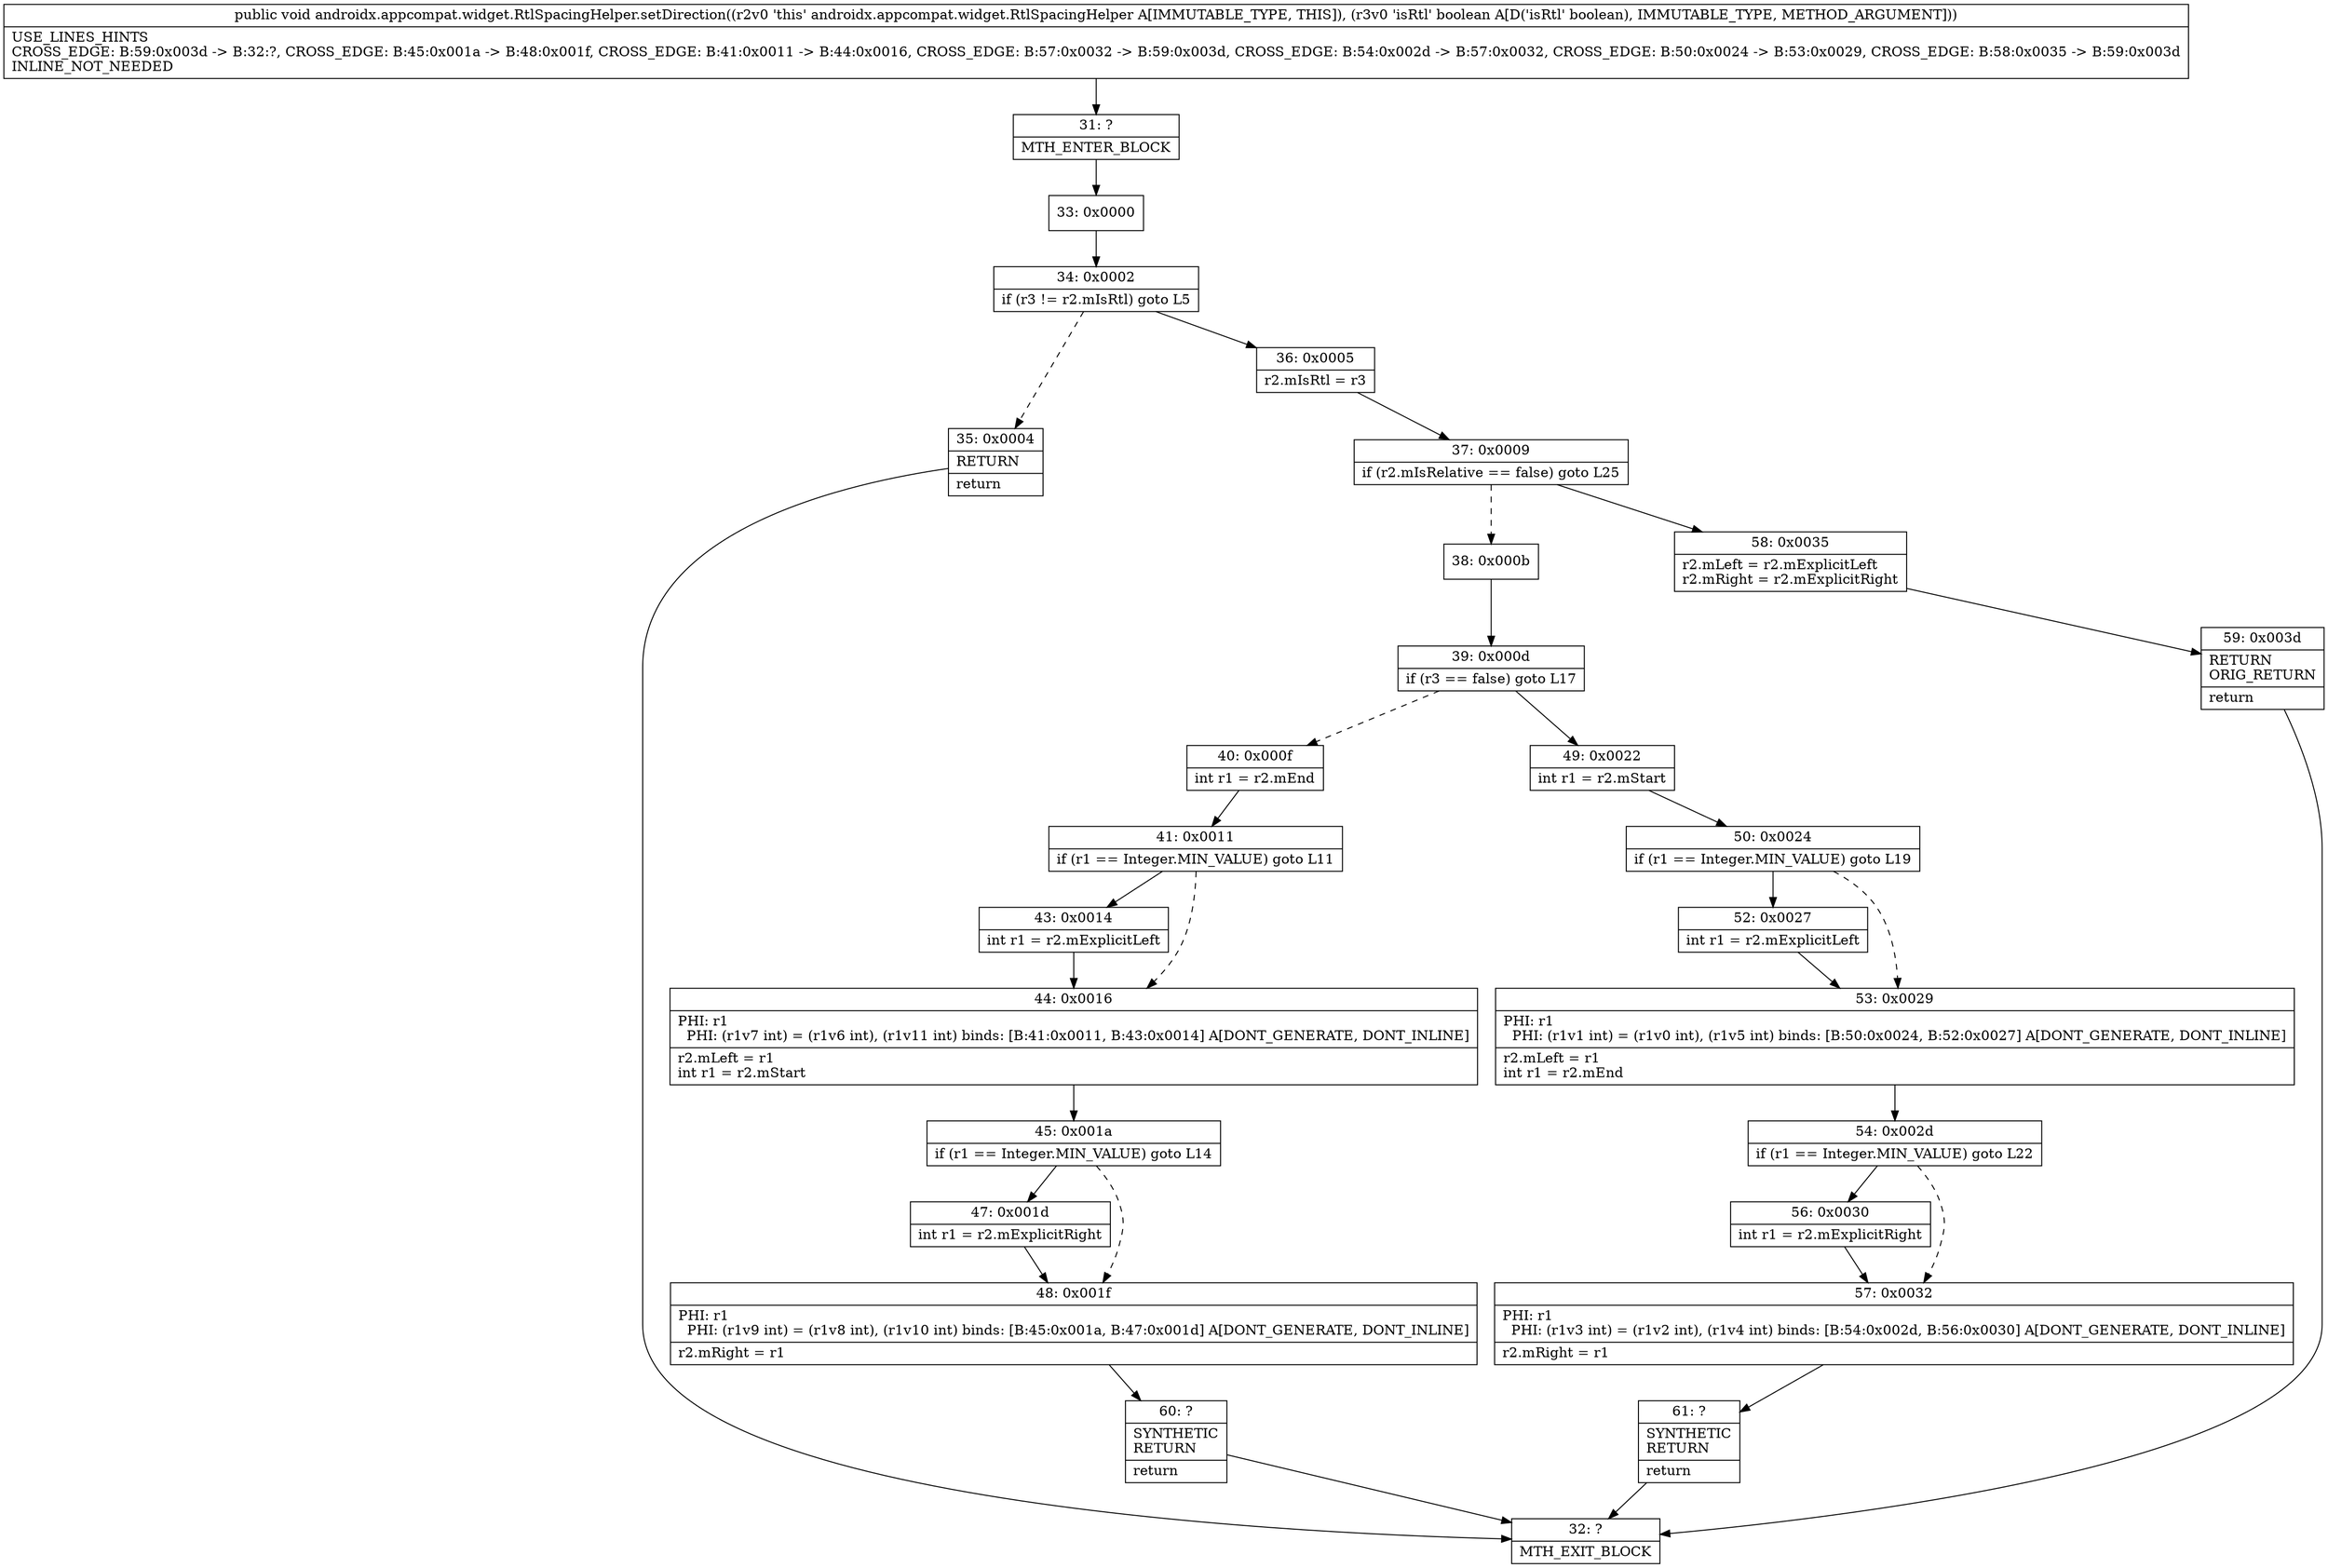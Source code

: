 digraph "CFG forandroidx.appcompat.widget.RtlSpacingHelper.setDirection(Z)V" {
Node_31 [shape=record,label="{31\:\ ?|MTH_ENTER_BLOCK\l}"];
Node_33 [shape=record,label="{33\:\ 0x0000}"];
Node_34 [shape=record,label="{34\:\ 0x0002|if (r3 != r2.mIsRtl) goto L5\l}"];
Node_35 [shape=record,label="{35\:\ 0x0004|RETURN\l|return\l}"];
Node_32 [shape=record,label="{32\:\ ?|MTH_EXIT_BLOCK\l}"];
Node_36 [shape=record,label="{36\:\ 0x0005|r2.mIsRtl = r3\l}"];
Node_37 [shape=record,label="{37\:\ 0x0009|if (r2.mIsRelative == false) goto L25\l}"];
Node_38 [shape=record,label="{38\:\ 0x000b}"];
Node_39 [shape=record,label="{39\:\ 0x000d|if (r3 == false) goto L17\l}"];
Node_40 [shape=record,label="{40\:\ 0x000f|int r1 = r2.mEnd\l}"];
Node_41 [shape=record,label="{41\:\ 0x0011|if (r1 == Integer.MIN_VALUE) goto L11\l}"];
Node_43 [shape=record,label="{43\:\ 0x0014|int r1 = r2.mExplicitLeft\l}"];
Node_44 [shape=record,label="{44\:\ 0x0016|PHI: r1 \l  PHI: (r1v7 int) = (r1v6 int), (r1v11 int) binds: [B:41:0x0011, B:43:0x0014] A[DONT_GENERATE, DONT_INLINE]\l|r2.mLeft = r1\lint r1 = r2.mStart\l}"];
Node_45 [shape=record,label="{45\:\ 0x001a|if (r1 == Integer.MIN_VALUE) goto L14\l}"];
Node_47 [shape=record,label="{47\:\ 0x001d|int r1 = r2.mExplicitRight\l}"];
Node_48 [shape=record,label="{48\:\ 0x001f|PHI: r1 \l  PHI: (r1v9 int) = (r1v8 int), (r1v10 int) binds: [B:45:0x001a, B:47:0x001d] A[DONT_GENERATE, DONT_INLINE]\l|r2.mRight = r1\l}"];
Node_60 [shape=record,label="{60\:\ ?|SYNTHETIC\lRETURN\l|return\l}"];
Node_49 [shape=record,label="{49\:\ 0x0022|int r1 = r2.mStart\l}"];
Node_50 [shape=record,label="{50\:\ 0x0024|if (r1 == Integer.MIN_VALUE) goto L19\l}"];
Node_52 [shape=record,label="{52\:\ 0x0027|int r1 = r2.mExplicitLeft\l}"];
Node_53 [shape=record,label="{53\:\ 0x0029|PHI: r1 \l  PHI: (r1v1 int) = (r1v0 int), (r1v5 int) binds: [B:50:0x0024, B:52:0x0027] A[DONT_GENERATE, DONT_INLINE]\l|r2.mLeft = r1\lint r1 = r2.mEnd\l}"];
Node_54 [shape=record,label="{54\:\ 0x002d|if (r1 == Integer.MIN_VALUE) goto L22\l}"];
Node_56 [shape=record,label="{56\:\ 0x0030|int r1 = r2.mExplicitRight\l}"];
Node_57 [shape=record,label="{57\:\ 0x0032|PHI: r1 \l  PHI: (r1v3 int) = (r1v2 int), (r1v4 int) binds: [B:54:0x002d, B:56:0x0030] A[DONT_GENERATE, DONT_INLINE]\l|r2.mRight = r1\l}"];
Node_61 [shape=record,label="{61\:\ ?|SYNTHETIC\lRETURN\l|return\l}"];
Node_58 [shape=record,label="{58\:\ 0x0035|r2.mLeft = r2.mExplicitLeft\lr2.mRight = r2.mExplicitRight\l}"];
Node_59 [shape=record,label="{59\:\ 0x003d|RETURN\lORIG_RETURN\l|return\l}"];
MethodNode[shape=record,label="{public void androidx.appcompat.widget.RtlSpacingHelper.setDirection((r2v0 'this' androidx.appcompat.widget.RtlSpacingHelper A[IMMUTABLE_TYPE, THIS]), (r3v0 'isRtl' boolean A[D('isRtl' boolean), IMMUTABLE_TYPE, METHOD_ARGUMENT]))  | USE_LINES_HINTS\lCROSS_EDGE: B:59:0x003d \-\> B:32:?, CROSS_EDGE: B:45:0x001a \-\> B:48:0x001f, CROSS_EDGE: B:41:0x0011 \-\> B:44:0x0016, CROSS_EDGE: B:57:0x0032 \-\> B:59:0x003d, CROSS_EDGE: B:54:0x002d \-\> B:57:0x0032, CROSS_EDGE: B:50:0x0024 \-\> B:53:0x0029, CROSS_EDGE: B:58:0x0035 \-\> B:59:0x003d\lINLINE_NOT_NEEDED\l}"];
MethodNode -> Node_31;Node_31 -> Node_33;
Node_33 -> Node_34;
Node_34 -> Node_35[style=dashed];
Node_34 -> Node_36;
Node_35 -> Node_32;
Node_36 -> Node_37;
Node_37 -> Node_38[style=dashed];
Node_37 -> Node_58;
Node_38 -> Node_39;
Node_39 -> Node_40[style=dashed];
Node_39 -> Node_49;
Node_40 -> Node_41;
Node_41 -> Node_43;
Node_41 -> Node_44[style=dashed];
Node_43 -> Node_44;
Node_44 -> Node_45;
Node_45 -> Node_47;
Node_45 -> Node_48[style=dashed];
Node_47 -> Node_48;
Node_48 -> Node_60;
Node_60 -> Node_32;
Node_49 -> Node_50;
Node_50 -> Node_52;
Node_50 -> Node_53[style=dashed];
Node_52 -> Node_53;
Node_53 -> Node_54;
Node_54 -> Node_56;
Node_54 -> Node_57[style=dashed];
Node_56 -> Node_57;
Node_57 -> Node_61;
Node_61 -> Node_32;
Node_58 -> Node_59;
Node_59 -> Node_32;
}

